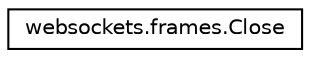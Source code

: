 digraph "Graphical Class Hierarchy"
{
 // LATEX_PDF_SIZE
  edge [fontname="Helvetica",fontsize="10",labelfontname="Helvetica",labelfontsize="10"];
  node [fontname="Helvetica",fontsize="10",shape=record];
  rankdir="LR";
  Node0 [label="websockets.frames.Close",height=0.2,width=0.4,color="black", fillcolor="white", style="filled",URL="$classwebsockets_1_1frames_1_1Close.html",tooltip=" "];
}
